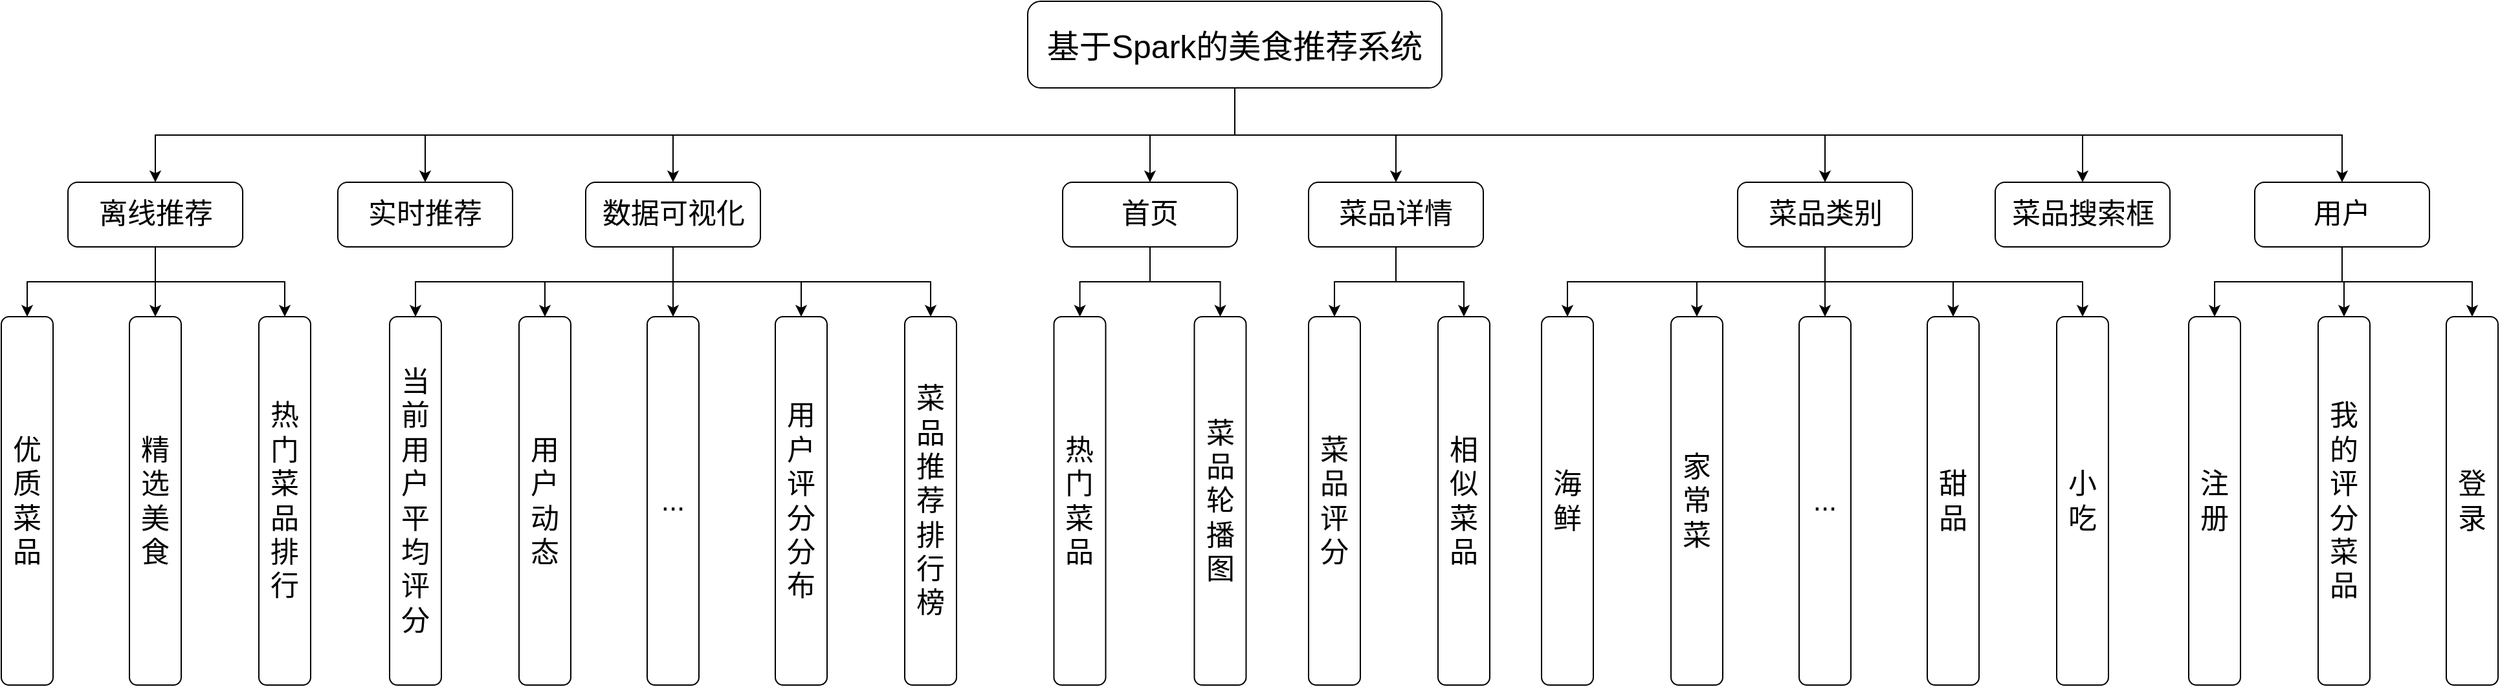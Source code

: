 <mxfile version="22.0.4" type="github">
  <diagram name="第 1 页" id="Mj5Ews41ki1znMXVR-Vp">
    <mxGraphModel dx="2879" dy="1026" grid="1" gridSize="10" guides="1" tooltips="1" connect="1" arrows="1" fold="1" page="1" pageScale="1" pageWidth="827" pageHeight="1169" background="none" math="0" shadow="0">
      <root>
        <mxCell id="0" />
        <mxCell id="1" parent="0" />
        <mxCell id="2igFnFL0GFjL6AdHKT34-57" style="edgeStyle=orthogonalEdgeStyle;rounded=0;orthogonalLoop=1;jettySize=auto;html=1;exitX=0.5;exitY=1;exitDx=0;exitDy=0;entryX=0.5;entryY=0;entryDx=0;entryDy=0;endArrow=classic;endFill=1;" edge="1" parent="1" source="2igFnFL0GFjL6AdHKT34-1" target="2igFnFL0GFjL6AdHKT34-7">
          <mxGeometry relative="1" as="geometry" />
        </mxCell>
        <mxCell id="2igFnFL0GFjL6AdHKT34-58" style="edgeStyle=orthogonalEdgeStyle;rounded=0;orthogonalLoop=1;jettySize=auto;html=1;exitX=0.5;exitY=1;exitDx=0;exitDy=0;entryX=0.5;entryY=0;entryDx=0;entryDy=0;endArrow=classic;endFill=1;" edge="1" parent="1" source="2igFnFL0GFjL6AdHKT34-1" target="2igFnFL0GFjL6AdHKT34-3">
          <mxGeometry relative="1" as="geometry" />
        </mxCell>
        <mxCell id="2igFnFL0GFjL6AdHKT34-59" style="edgeStyle=orthogonalEdgeStyle;rounded=0;orthogonalLoop=1;jettySize=auto;html=1;exitX=0.5;exitY=1;exitDx=0;exitDy=0;entryX=0.5;entryY=0;entryDx=0;entryDy=0;" edge="1" parent="1" source="2igFnFL0GFjL6AdHKT34-1" target="2igFnFL0GFjL6AdHKT34-4">
          <mxGeometry relative="1" as="geometry" />
        </mxCell>
        <mxCell id="2igFnFL0GFjL6AdHKT34-61" style="edgeStyle=orthogonalEdgeStyle;rounded=0;orthogonalLoop=1;jettySize=auto;html=1;exitX=0.5;exitY=1;exitDx=0;exitDy=0;entryX=0.5;entryY=0;entryDx=0;entryDy=0;" edge="1" parent="1" source="2igFnFL0GFjL6AdHKT34-1" target="2igFnFL0GFjL6AdHKT34-6">
          <mxGeometry relative="1" as="geometry" />
        </mxCell>
        <mxCell id="2igFnFL0GFjL6AdHKT34-84" style="edgeStyle=orthogonalEdgeStyle;rounded=0;orthogonalLoop=1;jettySize=auto;html=1;exitX=0.5;exitY=1;exitDx=0;exitDy=0;entryX=0.5;entryY=0;entryDx=0;entryDy=0;" edge="1" parent="1" source="2igFnFL0GFjL6AdHKT34-1" target="2igFnFL0GFjL6AdHKT34-83">
          <mxGeometry relative="1" as="geometry" />
        </mxCell>
        <mxCell id="2igFnFL0GFjL6AdHKT34-85" style="edgeStyle=orthogonalEdgeStyle;rounded=0;orthogonalLoop=1;jettySize=auto;html=1;exitX=0.5;exitY=1;exitDx=0;exitDy=0;entryX=0.5;entryY=0;entryDx=0;entryDy=0;" edge="1" parent="1" source="2igFnFL0GFjL6AdHKT34-1" target="2igFnFL0GFjL6AdHKT34-8">
          <mxGeometry relative="1" as="geometry" />
        </mxCell>
        <mxCell id="2igFnFL0GFjL6AdHKT34-86" style="edgeStyle=orthogonalEdgeStyle;rounded=0;orthogonalLoop=1;jettySize=auto;html=1;exitX=0.5;exitY=1;exitDx=0;exitDy=0;" edge="1" parent="1" source="2igFnFL0GFjL6AdHKT34-1" target="2igFnFL0GFjL6AdHKT34-5">
          <mxGeometry relative="1" as="geometry" />
        </mxCell>
        <mxCell id="2igFnFL0GFjL6AdHKT34-94" style="edgeStyle=orthogonalEdgeStyle;rounded=0;orthogonalLoop=1;jettySize=auto;html=1;exitX=0.5;exitY=1;exitDx=0;exitDy=0;entryX=0.5;entryY=0;entryDx=0;entryDy=0;" edge="1" parent="1" source="2igFnFL0GFjL6AdHKT34-1" target="2igFnFL0GFjL6AdHKT34-87">
          <mxGeometry relative="1" as="geometry" />
        </mxCell>
        <mxCell id="2igFnFL0GFjL6AdHKT34-1" value="基于Spark的美食推荐系统" style="rounded=1;whiteSpace=wrap;html=1;flipV=1;fontSize=25;" vertex="1" parent="1">
          <mxGeometry x="293" y="40" width="320" height="67" as="geometry" />
        </mxCell>
        <mxCell id="2igFnFL0GFjL6AdHKT34-68" style="edgeStyle=orthogonalEdgeStyle;rounded=0;orthogonalLoop=1;jettySize=auto;html=1;exitX=0.5;exitY=1;exitDx=0;exitDy=0;" edge="1" parent="1" source="2igFnFL0GFjL6AdHKT34-3" target="2igFnFL0GFjL6AdHKT34-51">
          <mxGeometry relative="1" as="geometry" />
        </mxCell>
        <mxCell id="2igFnFL0GFjL6AdHKT34-96" style="edgeStyle=orthogonalEdgeStyle;rounded=0;orthogonalLoop=1;jettySize=auto;html=1;exitX=0.5;exitY=1;exitDx=0;exitDy=0;entryX=0.5;entryY=0;entryDx=0;entryDy=0;" edge="1" parent="1" source="2igFnFL0GFjL6AdHKT34-3" target="2igFnFL0GFjL6AdHKT34-52">
          <mxGeometry relative="1" as="geometry" />
        </mxCell>
        <mxCell id="2igFnFL0GFjL6AdHKT34-3" value="首页" style="rounded=1;whiteSpace=wrap;html=1;fontSize=22;flipH=1;flipV=0;" vertex="1" parent="1">
          <mxGeometry x="320" y="180" width="135" height="50" as="geometry" />
        </mxCell>
        <mxCell id="2igFnFL0GFjL6AdHKT34-71" style="edgeStyle=orthogonalEdgeStyle;rounded=0;orthogonalLoop=1;jettySize=auto;html=1;exitX=0.5;exitY=1;exitDx=0;exitDy=0;" edge="1" parent="1" source="2igFnFL0GFjL6AdHKT34-4" target="2igFnFL0GFjL6AdHKT34-19">
          <mxGeometry relative="1" as="geometry" />
        </mxCell>
        <mxCell id="2igFnFL0GFjL6AdHKT34-72" style="edgeStyle=orthogonalEdgeStyle;rounded=0;orthogonalLoop=1;jettySize=auto;html=1;exitX=0.5;exitY=1;exitDx=0;exitDy=0;" edge="1" parent="1" source="2igFnFL0GFjL6AdHKT34-4" target="2igFnFL0GFjL6AdHKT34-18">
          <mxGeometry relative="1" as="geometry" />
        </mxCell>
        <mxCell id="2igFnFL0GFjL6AdHKT34-73" style="edgeStyle=orthogonalEdgeStyle;rounded=0;orthogonalLoop=1;jettySize=auto;html=1;exitX=0.5;exitY=1;exitDx=0;exitDy=0;" edge="1" parent="1" source="2igFnFL0GFjL6AdHKT34-4" target="2igFnFL0GFjL6AdHKT34-17">
          <mxGeometry relative="1" as="geometry" />
        </mxCell>
        <mxCell id="2igFnFL0GFjL6AdHKT34-4" value="离线推荐" style="rounded=1;whiteSpace=wrap;html=1;fontSize=22;flipH=1;flipV=0;" vertex="1" parent="1">
          <mxGeometry x="-448.5" y="180" width="135" height="50" as="geometry" />
        </mxCell>
        <mxCell id="2igFnFL0GFjL6AdHKT34-74" style="edgeStyle=orthogonalEdgeStyle;rounded=0;orthogonalLoop=1;jettySize=auto;html=1;exitX=0.5;exitY=1;exitDx=0;exitDy=0;entryX=0.5;entryY=0;entryDx=0;entryDy=0;" edge="1" parent="1" source="2igFnFL0GFjL6AdHKT34-5" target="2igFnFL0GFjL6AdHKT34-41">
          <mxGeometry relative="1" as="geometry" />
        </mxCell>
        <mxCell id="2igFnFL0GFjL6AdHKT34-75" style="edgeStyle=orthogonalEdgeStyle;rounded=0;orthogonalLoop=1;jettySize=auto;html=1;exitX=0.5;exitY=1;exitDx=0;exitDy=0;entryX=0.5;entryY=0;entryDx=0;entryDy=0;" edge="1" parent="1" source="2igFnFL0GFjL6AdHKT34-5" target="2igFnFL0GFjL6AdHKT34-16">
          <mxGeometry relative="1" as="geometry" />
        </mxCell>
        <mxCell id="2igFnFL0GFjL6AdHKT34-76" style="edgeStyle=orthogonalEdgeStyle;rounded=0;orthogonalLoop=1;jettySize=auto;html=1;exitX=0.5;exitY=1;exitDx=0;exitDy=0;entryX=0.5;entryY=0;entryDx=0;entryDy=0;" edge="1" parent="1" source="2igFnFL0GFjL6AdHKT34-5" target="2igFnFL0GFjL6AdHKT34-49">
          <mxGeometry relative="1" as="geometry" />
        </mxCell>
        <mxCell id="2igFnFL0GFjL6AdHKT34-77" style="edgeStyle=orthogonalEdgeStyle;rounded=0;orthogonalLoop=1;jettySize=auto;html=1;exitX=0.5;exitY=1;exitDx=0;exitDy=0;entryX=0.5;entryY=0;entryDx=0;entryDy=0;" edge="1" parent="1" source="2igFnFL0GFjL6AdHKT34-5" target="2igFnFL0GFjL6AdHKT34-54">
          <mxGeometry relative="1" as="geometry" />
        </mxCell>
        <mxCell id="2igFnFL0GFjL6AdHKT34-80" style="edgeStyle=orthogonalEdgeStyle;rounded=0;orthogonalLoop=1;jettySize=auto;html=1;exitX=0.5;exitY=1;exitDx=0;exitDy=0;entryX=0.5;entryY=0;entryDx=0;entryDy=0;" edge="1" parent="1" source="2igFnFL0GFjL6AdHKT34-5" target="2igFnFL0GFjL6AdHKT34-39">
          <mxGeometry relative="1" as="geometry" />
        </mxCell>
        <mxCell id="2igFnFL0GFjL6AdHKT34-5" value="菜品类别" style="rounded=1;whiteSpace=wrap;html=1;fontSize=22;flipH=1;flipV=0;" vertex="1" parent="1">
          <mxGeometry x="841.5" y="180" width="135" height="50" as="geometry" />
        </mxCell>
        <mxCell id="2igFnFL0GFjL6AdHKT34-6" value="实时推荐" style="rounded=1;whiteSpace=wrap;html=1;fontSize=22;flipH=1;flipV=0;" vertex="1" parent="1">
          <mxGeometry x="-240" y="180" width="135" height="50" as="geometry" />
        </mxCell>
        <mxCell id="2igFnFL0GFjL6AdHKT34-63" style="edgeStyle=orthogonalEdgeStyle;rounded=0;orthogonalLoop=1;jettySize=auto;html=1;exitX=0.5;exitY=1;exitDx=0;exitDy=0;" edge="1" parent="1" source="2igFnFL0GFjL6AdHKT34-7" target="2igFnFL0GFjL6AdHKT34-35">
          <mxGeometry relative="1" as="geometry" />
        </mxCell>
        <mxCell id="2igFnFL0GFjL6AdHKT34-64" style="edgeStyle=orthogonalEdgeStyle;rounded=0;orthogonalLoop=1;jettySize=auto;html=1;exitX=0.5;exitY=1;exitDx=0;exitDy=0;entryX=0.5;entryY=0;entryDx=0;entryDy=0;" edge="1" parent="1" source="2igFnFL0GFjL6AdHKT34-7" target="2igFnFL0GFjL6AdHKT34-14">
          <mxGeometry relative="1" as="geometry" />
        </mxCell>
        <mxCell id="2igFnFL0GFjL6AdHKT34-65" style="edgeStyle=orthogonalEdgeStyle;rounded=0;orthogonalLoop=1;jettySize=auto;html=1;exitX=0.5;exitY=1;exitDx=0;exitDy=0;entryX=0.5;entryY=0;entryDx=0;entryDy=0;" edge="1" parent="1" source="2igFnFL0GFjL6AdHKT34-7" target="2igFnFL0GFjL6AdHKT34-34">
          <mxGeometry relative="1" as="geometry" />
        </mxCell>
        <mxCell id="2igFnFL0GFjL6AdHKT34-66" style="edgeStyle=orthogonalEdgeStyle;rounded=0;orthogonalLoop=1;jettySize=auto;html=1;exitX=0.5;exitY=1;exitDx=0;exitDy=0;entryX=0.5;entryY=0;entryDx=0;entryDy=0;" edge="1" parent="1" source="2igFnFL0GFjL6AdHKT34-7" target="2igFnFL0GFjL6AdHKT34-56">
          <mxGeometry relative="1" as="geometry" />
        </mxCell>
        <mxCell id="2igFnFL0GFjL6AdHKT34-67" style="edgeStyle=orthogonalEdgeStyle;rounded=0;orthogonalLoop=1;jettySize=auto;html=1;exitX=0.5;exitY=1;exitDx=0;exitDy=0;entryX=0.5;entryY=0;entryDx=0;entryDy=0;" edge="1" parent="1" source="2igFnFL0GFjL6AdHKT34-7" target="2igFnFL0GFjL6AdHKT34-38">
          <mxGeometry relative="1" as="geometry" />
        </mxCell>
        <mxCell id="2igFnFL0GFjL6AdHKT34-7" value="数据可视化" style="rounded=1;whiteSpace=wrap;html=1;fontSize=22;flipH=1;flipV=0;" vertex="1" parent="1">
          <mxGeometry x="-48.5" y="180" width="135" height="50" as="geometry" />
        </mxCell>
        <mxCell id="2igFnFL0GFjL6AdHKT34-79" style="edgeStyle=orthogonalEdgeStyle;rounded=0;orthogonalLoop=1;jettySize=auto;html=1;exitX=0.5;exitY=1;exitDx=0;exitDy=0;" edge="1" parent="1" source="2igFnFL0GFjL6AdHKT34-8" target="2igFnFL0GFjL6AdHKT34-45">
          <mxGeometry relative="1" as="geometry" />
        </mxCell>
        <mxCell id="2igFnFL0GFjL6AdHKT34-81" style="edgeStyle=orthogonalEdgeStyle;rounded=0;orthogonalLoop=1;jettySize=auto;html=1;exitX=0.5;exitY=1;exitDx=0;exitDy=0;entryX=0.5;entryY=0;entryDx=0;entryDy=0;" edge="1" parent="1" source="2igFnFL0GFjL6AdHKT34-8" target="2igFnFL0GFjL6AdHKT34-33">
          <mxGeometry relative="1" as="geometry" />
        </mxCell>
        <mxCell id="2igFnFL0GFjL6AdHKT34-82" style="edgeStyle=orthogonalEdgeStyle;rounded=0;orthogonalLoop=1;jettySize=auto;html=1;exitX=0.5;exitY=1;exitDx=0;exitDy=0;entryX=0.5;entryY=0;entryDx=0;entryDy=0;" edge="1" parent="1" source="2igFnFL0GFjL6AdHKT34-8" target="2igFnFL0GFjL6AdHKT34-44">
          <mxGeometry relative="1" as="geometry" />
        </mxCell>
        <mxCell id="2igFnFL0GFjL6AdHKT34-8" value="用户" style="rounded=1;whiteSpace=wrap;html=1;fontSize=22;flipH=1;flipV=0;" vertex="1" parent="1">
          <mxGeometry x="1241" y="180" width="135" height="50" as="geometry" />
        </mxCell>
        <mxCell id="2igFnFL0GFjL6AdHKT34-14" value="用户动态" style="rounded=1;whiteSpace=wrap;html=1;fontSize=22;flipH=1;flipV=0;" vertex="1" parent="1">
          <mxGeometry x="-100" y="284" width="40" height="285" as="geometry" />
        </mxCell>
        <mxCell id="2igFnFL0GFjL6AdHKT34-16" value="家常菜" style="rounded=1;whiteSpace=wrap;html=1;fontSize=22;flipH=1;flipV=0;" vertex="1" parent="1">
          <mxGeometry x="790" y="284" width="40" height="285" as="geometry" />
        </mxCell>
        <mxCell id="2igFnFL0GFjL6AdHKT34-17" value="热门菜品排行" style="rounded=1;whiteSpace=wrap;html=1;fontSize=22;flipH=1;flipV=0;" vertex="1" parent="1">
          <mxGeometry x="-301" y="284" width="40" height="285" as="geometry" />
        </mxCell>
        <mxCell id="2igFnFL0GFjL6AdHKT34-18" value="精选美食" style="rounded=1;whiteSpace=wrap;html=1;fontSize=22;flipH=1;flipV=0;" vertex="1" parent="1">
          <mxGeometry x="-401" y="284" width="40" height="285" as="geometry" />
        </mxCell>
        <mxCell id="2igFnFL0GFjL6AdHKT34-19" value="优质菜品" style="rounded=1;whiteSpace=wrap;html=1;fontSize=22;flipH=1;flipV=0;" vertex="1" parent="1">
          <mxGeometry x="-500" y="284" width="40" height="285" as="geometry" />
        </mxCell>
        <mxCell id="2igFnFL0GFjL6AdHKT34-33" value="我的评分菜品" style="rounded=1;whiteSpace=wrap;html=1;fontSize=22;flipH=1;flipV=0;" vertex="1" parent="1">
          <mxGeometry x="1290" y="284" width="40" height="285" as="geometry" />
        </mxCell>
        <mxCell id="2igFnFL0GFjL6AdHKT34-34" value="..." style="rounded=1;whiteSpace=wrap;html=1;fontSize=22;flipH=1;flipV=0;" vertex="1" parent="1">
          <mxGeometry x="-1" y="284" width="40" height="285" as="geometry" />
        </mxCell>
        <mxCell id="2igFnFL0GFjL6AdHKT34-35" value="当前用户平均评分" style="rounded=1;whiteSpace=wrap;html=1;fontSize=22;flipH=1;flipV=0;" vertex="1" parent="1">
          <mxGeometry x="-200" y="284" width="40" height="285" as="geometry" />
        </mxCell>
        <mxCell id="2igFnFL0GFjL6AdHKT34-38" value="菜品推荐排行榜" style="rounded=1;whiteSpace=wrap;html=1;fontSize=22;flipH=1;flipV=0;" vertex="1" parent="1">
          <mxGeometry x="198" y="284" width="40" height="285" as="geometry" />
        </mxCell>
        <mxCell id="2igFnFL0GFjL6AdHKT34-39" value="小吃" style="rounded=1;whiteSpace=wrap;html=1;fontSize=22;flipH=1;flipV=0;" vertex="1" parent="1">
          <mxGeometry x="1088" y="284" width="40" height="285" as="geometry" />
        </mxCell>
        <mxCell id="2igFnFL0GFjL6AdHKT34-41" value="海鲜" style="rounded=1;whiteSpace=wrap;html=1;fontSize=22;flipH=1;flipV=0;" vertex="1" parent="1">
          <mxGeometry x="690" y="284" width="40" height="285" as="geometry" />
        </mxCell>
        <mxCell id="2igFnFL0GFjL6AdHKT34-44" value="登录" style="rounded=1;whiteSpace=wrap;html=1;fontSize=22;flipH=1;flipV=0;" vertex="1" parent="1">
          <mxGeometry x="1389" y="284" width="40" height="285" as="geometry" />
        </mxCell>
        <mxCell id="2igFnFL0GFjL6AdHKT34-45" value="注册" style="rounded=1;whiteSpace=wrap;html=1;fontSize=22;flipH=1;flipV=0;" vertex="1" parent="1">
          <mxGeometry x="1190" y="284" width="40" height="285" as="geometry" />
        </mxCell>
        <mxCell id="2igFnFL0GFjL6AdHKT34-49" value="..." style="rounded=1;whiteSpace=wrap;html=1;fontSize=22;flipH=1;flipV=0;" vertex="1" parent="1">
          <mxGeometry x="889" y="284" width="40" height="285" as="geometry" />
        </mxCell>
        <mxCell id="2igFnFL0GFjL6AdHKT34-51" value="热门菜品" style="rounded=1;whiteSpace=wrap;html=1;fontSize=22;flipH=1;flipV=0;" vertex="1" parent="1">
          <mxGeometry x="313.25" y="284" width="40" height="285" as="geometry" />
        </mxCell>
        <mxCell id="2igFnFL0GFjL6AdHKT34-52" value="菜品轮播图" style="rounded=1;whiteSpace=wrap;html=1;fontSize=22;flipH=1;flipV=0;" vertex="1" parent="1">
          <mxGeometry x="421.75" y="284" width="40" height="285" as="geometry" />
        </mxCell>
        <mxCell id="2igFnFL0GFjL6AdHKT34-54" value="甜品" style="rounded=1;whiteSpace=wrap;html=1;fontSize=22;flipH=1;flipV=0;" vertex="1" parent="1">
          <mxGeometry x="988" y="284" width="40" height="285" as="geometry" />
        </mxCell>
        <mxCell id="2igFnFL0GFjL6AdHKT34-56" value="用户评分分布" style="rounded=1;whiteSpace=wrap;html=1;fontSize=22;flipH=1;flipV=0;" vertex="1" parent="1">
          <mxGeometry x="98" y="284" width="40" height="285" as="geometry" />
        </mxCell>
        <mxCell id="2igFnFL0GFjL6AdHKT34-83" value="菜品搜索框" style="rounded=1;whiteSpace=wrap;html=1;fontSize=22;flipH=1;flipV=0;" vertex="1" parent="1">
          <mxGeometry x="1040.5" y="180" width="135" height="50" as="geometry" />
        </mxCell>
        <mxCell id="2igFnFL0GFjL6AdHKT34-90" style="edgeStyle=orthogonalEdgeStyle;rounded=0;orthogonalLoop=1;jettySize=auto;html=1;exitX=0.5;exitY=1;exitDx=0;exitDy=0;entryX=0.5;entryY=0;entryDx=0;entryDy=0;" edge="1" parent="1" source="2igFnFL0GFjL6AdHKT34-87" target="2igFnFL0GFjL6AdHKT34-88">
          <mxGeometry relative="1" as="geometry" />
        </mxCell>
        <mxCell id="2igFnFL0GFjL6AdHKT34-91" style="edgeStyle=orthogonalEdgeStyle;rounded=0;orthogonalLoop=1;jettySize=auto;html=1;exitX=0.5;exitY=1;exitDx=0;exitDy=0;" edge="1" parent="1" source="2igFnFL0GFjL6AdHKT34-87" target="2igFnFL0GFjL6AdHKT34-89">
          <mxGeometry relative="1" as="geometry" />
        </mxCell>
        <mxCell id="2igFnFL0GFjL6AdHKT34-87" value="菜品详情" style="rounded=1;whiteSpace=wrap;html=1;fontSize=22;flipH=1;flipV=0;" vertex="1" parent="1">
          <mxGeometry x="510" y="180" width="135" height="50" as="geometry" />
        </mxCell>
        <mxCell id="2igFnFL0GFjL6AdHKT34-88" value="菜品评分" style="rounded=1;whiteSpace=wrap;html=1;fontSize=22;flipH=1;flipV=0;" vertex="1" parent="1">
          <mxGeometry x="510" y="284" width="40" height="285" as="geometry" />
        </mxCell>
        <mxCell id="2igFnFL0GFjL6AdHKT34-89" value="相似菜品" style="rounded=1;whiteSpace=wrap;html=1;fontSize=22;flipH=1;flipV=0;" vertex="1" parent="1">
          <mxGeometry x="610" y="284" width="40" height="285" as="geometry" />
        </mxCell>
      </root>
    </mxGraphModel>
  </diagram>
</mxfile>
